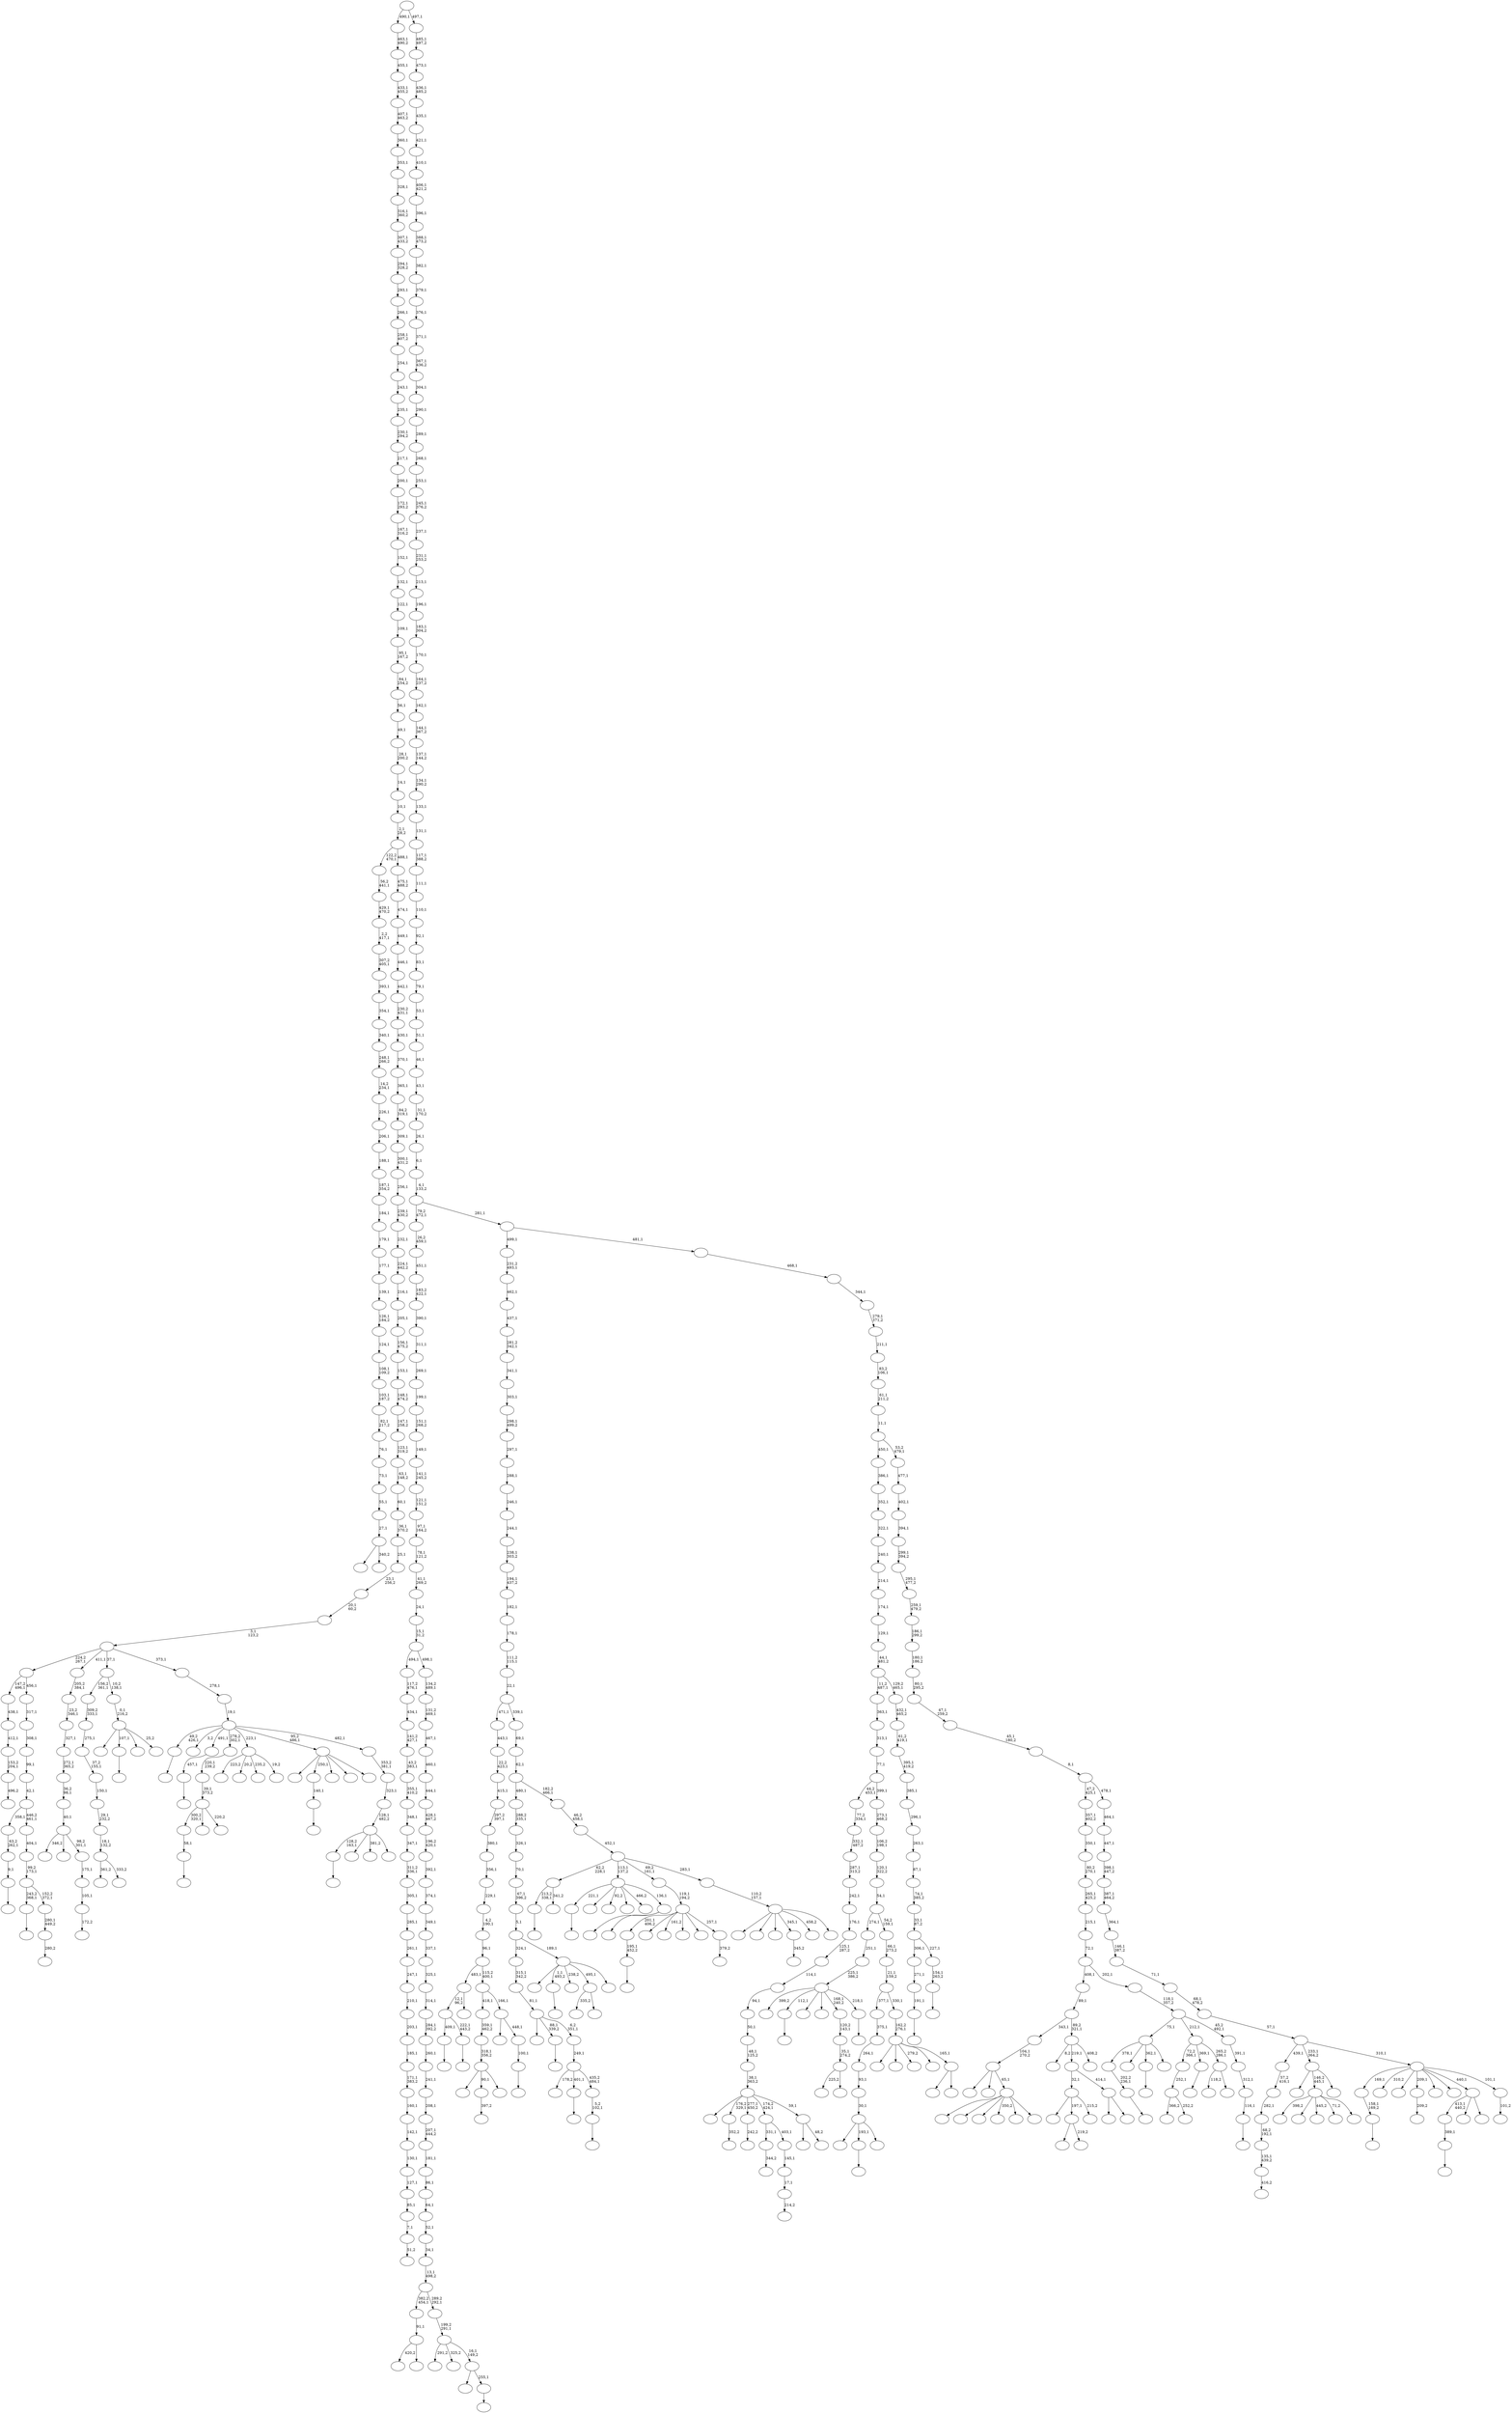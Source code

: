 digraph T {
	650 [label=""]
	649 [label=""]
	648 [label=""]
	647 [label=""]
	646 [label=""]
	645 [label=""]
	644 [label=""]
	643 [label=""]
	642 [label=""]
	641 [label=""]
	640 [label=""]
	639 [label=""]
	638 [label=""]
	637 [label=""]
	636 [label=""]
	635 [label=""]
	634 [label=""]
	633 [label=""]
	632 [label=""]
	631 [label=""]
	630 [label=""]
	629 [label=""]
	628 [label=""]
	627 [label=""]
	626 [label=""]
	625 [label=""]
	624 [label=""]
	623 [label=""]
	622 [label=""]
	621 [label=""]
	620 [label=""]
	619 [label=""]
	618 [label=""]
	617 [label=""]
	616 [label=""]
	615 [label=""]
	614 [label=""]
	613 [label=""]
	612 [label=""]
	611 [label=""]
	610 [label=""]
	609 [label=""]
	608 [label=""]
	607 [label=""]
	606 [label=""]
	605 [label=""]
	604 [label=""]
	603 [label=""]
	602 [label=""]
	601 [label=""]
	600 [label=""]
	599 [label=""]
	598 [label=""]
	597 [label=""]
	596 [label=""]
	595 [label=""]
	594 [label=""]
	593 [label=""]
	592 [label=""]
	591 [label=""]
	590 [label=""]
	589 [label=""]
	588 [label=""]
	587 [label=""]
	586 [label=""]
	585 [label=""]
	584 [label=""]
	583 [label=""]
	582 [label=""]
	581 [label=""]
	580 [label=""]
	579 [label=""]
	578 [label=""]
	577 [label=""]
	576 [label=""]
	575 [label=""]
	574 [label=""]
	573 [label=""]
	572 [label=""]
	571 [label=""]
	570 [label=""]
	569 [label=""]
	568 [label=""]
	567 [label=""]
	566 [label=""]
	565 [label=""]
	564 [label=""]
	563 [label=""]
	562 [label=""]
	561 [label=""]
	560 [label=""]
	559 [label=""]
	558 [label=""]
	557 [label=""]
	556 [label=""]
	555 [label=""]
	554 [label=""]
	553 [label=""]
	552 [label=""]
	551 [label=""]
	550 [label=""]
	549 [label=""]
	548 [label=""]
	547 [label=""]
	546 [label=""]
	545 [label=""]
	544 [label=""]
	543 [label=""]
	542 [label=""]
	541 [label=""]
	540 [label=""]
	539 [label=""]
	538 [label=""]
	537 [label=""]
	536 [label=""]
	535 [label=""]
	534 [label=""]
	533 [label=""]
	532 [label=""]
	531 [label=""]
	530 [label=""]
	529 [label=""]
	528 [label=""]
	527 [label=""]
	526 [label=""]
	525 [label=""]
	524 [label=""]
	523 [label=""]
	522 [label=""]
	521 [label=""]
	520 [label=""]
	519 [label=""]
	518 [label=""]
	517 [label=""]
	516 [label=""]
	515 [label=""]
	514 [label=""]
	513 [label=""]
	512 [label=""]
	511 [label=""]
	510 [label=""]
	509 [label=""]
	508 [label=""]
	507 [label=""]
	506 [label=""]
	505 [label=""]
	504 [label=""]
	503 [label=""]
	502 [label=""]
	501 [label=""]
	500 [label=""]
	499 [label=""]
	498 [label=""]
	497 [label=""]
	496 [label=""]
	495 [label=""]
	494 [label=""]
	493 [label=""]
	492 [label=""]
	491 [label=""]
	490 [label=""]
	489 [label=""]
	488 [label=""]
	487 [label=""]
	486 [label=""]
	485 [label=""]
	484 [label=""]
	483 [label=""]
	482 [label=""]
	481 [label=""]
	480 [label=""]
	479 [label=""]
	478 [label=""]
	477 [label=""]
	476 [label=""]
	475 [label=""]
	474 [label=""]
	473 [label=""]
	472 [label=""]
	471 [label=""]
	470 [label=""]
	469 [label=""]
	468 [label=""]
	467 [label=""]
	466 [label=""]
	465 [label=""]
	464 [label=""]
	463 [label=""]
	462 [label=""]
	461 [label=""]
	460 [label=""]
	459 [label=""]
	458 [label=""]
	457 [label=""]
	456 [label=""]
	455 [label=""]
	454 [label=""]
	453 [label=""]
	452 [label=""]
	451 [label=""]
	450 [label=""]
	449 [label=""]
	448 [label=""]
	447 [label=""]
	446 [label=""]
	445 [label=""]
	444 [label=""]
	443 [label=""]
	442 [label=""]
	441 [label=""]
	440 [label=""]
	439 [label=""]
	438 [label=""]
	437 [label=""]
	436 [label=""]
	435 [label=""]
	434 [label=""]
	433 [label=""]
	432 [label=""]
	431 [label=""]
	430 [label=""]
	429 [label=""]
	428 [label=""]
	427 [label=""]
	426 [label=""]
	425 [label=""]
	424 [label=""]
	423 [label=""]
	422 [label=""]
	421 [label=""]
	420 [label=""]
	419 [label=""]
	418 [label=""]
	417 [label=""]
	416 [label=""]
	415 [label=""]
	414 [label=""]
	413 [label=""]
	412 [label=""]
	411 [label=""]
	410 [label=""]
	409 [label=""]
	408 [label=""]
	407 [label=""]
	406 [label=""]
	405 [label=""]
	404 [label=""]
	403 [label=""]
	402 [label=""]
	401 [label=""]
	400 [label=""]
	399 [label=""]
	398 [label=""]
	397 [label=""]
	396 [label=""]
	395 [label=""]
	394 [label=""]
	393 [label=""]
	392 [label=""]
	391 [label=""]
	390 [label=""]
	389 [label=""]
	388 [label=""]
	387 [label=""]
	386 [label=""]
	385 [label=""]
	384 [label=""]
	383 [label=""]
	382 [label=""]
	381 [label=""]
	380 [label=""]
	379 [label=""]
	378 [label=""]
	377 [label=""]
	376 [label=""]
	375 [label=""]
	374 [label=""]
	373 [label=""]
	372 [label=""]
	371 [label=""]
	370 [label=""]
	369 [label=""]
	368 [label=""]
	367 [label=""]
	366 [label=""]
	365 [label=""]
	364 [label=""]
	363 [label=""]
	362 [label=""]
	361 [label=""]
	360 [label=""]
	359 [label=""]
	358 [label=""]
	357 [label=""]
	356 [label=""]
	355 [label=""]
	354 [label=""]
	353 [label=""]
	352 [label=""]
	351 [label=""]
	350 [label=""]
	349 [label=""]
	348 [label=""]
	347 [label=""]
	346 [label=""]
	345 [label=""]
	344 [label=""]
	343 [label=""]
	342 [label=""]
	341 [label=""]
	340 [label=""]
	339 [label=""]
	338 [label=""]
	337 [label=""]
	336 [label=""]
	335 [label=""]
	334 [label=""]
	333 [label=""]
	332 [label=""]
	331 [label=""]
	330 [label=""]
	329 [label=""]
	328 [label=""]
	327 [label=""]
	326 [label=""]
	325 [label=""]
	324 [label=""]
	323 [label=""]
	322 [label=""]
	321 [label=""]
	320 [label=""]
	319 [label=""]
	318 [label=""]
	317 [label=""]
	316 [label=""]
	315 [label=""]
	314 [label=""]
	313 [label=""]
	312 [label=""]
	311 [label=""]
	310 [label=""]
	309 [label=""]
	308 [label=""]
	307 [label=""]
	306 [label=""]
	305 [label=""]
	304 [label=""]
	303 [label=""]
	302 [label=""]
	301 [label=""]
	300 [label=""]
	299 [label=""]
	298 [label=""]
	297 [label=""]
	296 [label=""]
	295 [label=""]
	294 [label=""]
	293 [label=""]
	292 [label=""]
	291 [label=""]
	290 [label=""]
	289 [label=""]
	288 [label=""]
	287 [label=""]
	286 [label=""]
	285 [label=""]
	284 [label=""]
	283 [label=""]
	282 [label=""]
	281 [label=""]
	280 [label=""]
	279 [label=""]
	278 [label=""]
	277 [label=""]
	276 [label=""]
	275 [label=""]
	274 [label=""]
	273 [label=""]
	272 [label=""]
	271 [label=""]
	270 [label=""]
	269 [label=""]
	268 [label=""]
	267 [label=""]
	266 [label=""]
	265 [label=""]
	264 [label=""]
	263 [label=""]
	262 [label=""]
	261 [label=""]
	260 [label=""]
	259 [label=""]
	258 [label=""]
	257 [label=""]
	256 [label=""]
	255 [label=""]
	254 [label=""]
	253 [label=""]
	252 [label=""]
	251 [label=""]
	250 [label=""]
	249 [label=""]
	248 [label=""]
	247 [label=""]
	246 [label=""]
	245 [label=""]
	244 [label=""]
	243 [label=""]
	242 [label=""]
	241 [label=""]
	240 [label=""]
	239 [label=""]
	238 [label=""]
	237 [label=""]
	236 [label=""]
	235 [label=""]
	234 [label=""]
	233 [label=""]
	232 [label=""]
	231 [label=""]
	230 [label=""]
	229 [label=""]
	228 [label=""]
	227 [label=""]
	226 [label=""]
	225 [label=""]
	224 [label=""]
	223 [label=""]
	222 [label=""]
	221 [label=""]
	220 [label=""]
	219 [label=""]
	218 [label=""]
	217 [label=""]
	216 [label=""]
	215 [label=""]
	214 [label=""]
	213 [label=""]
	212 [label=""]
	211 [label=""]
	210 [label=""]
	209 [label=""]
	208 [label=""]
	207 [label=""]
	206 [label=""]
	205 [label=""]
	204 [label=""]
	203 [label=""]
	202 [label=""]
	201 [label=""]
	200 [label=""]
	199 [label=""]
	198 [label=""]
	197 [label=""]
	196 [label=""]
	195 [label=""]
	194 [label=""]
	193 [label=""]
	192 [label=""]
	191 [label=""]
	190 [label=""]
	189 [label=""]
	188 [label=""]
	187 [label=""]
	186 [label=""]
	185 [label=""]
	184 [label=""]
	183 [label=""]
	182 [label=""]
	181 [label=""]
	180 [label=""]
	179 [label=""]
	178 [label=""]
	177 [label=""]
	176 [label=""]
	175 [label=""]
	174 [label=""]
	173 [label=""]
	172 [label=""]
	171 [label=""]
	170 [label=""]
	169 [label=""]
	168 [label=""]
	167 [label=""]
	166 [label=""]
	165 [label=""]
	164 [label=""]
	163 [label=""]
	162 [label=""]
	161 [label=""]
	160 [label=""]
	159 [label=""]
	158 [label=""]
	157 [label=""]
	156 [label=""]
	155 [label=""]
	154 [label=""]
	153 [label=""]
	152 [label=""]
	151 [label=""]
	150 [label=""]
	149 [label=""]
	148 [label=""]
	147 [label=""]
	146 [label=""]
	145 [label=""]
	144 [label=""]
	143 [label=""]
	142 [label=""]
	141 [label=""]
	140 [label=""]
	139 [label=""]
	138 [label=""]
	137 [label=""]
	136 [label=""]
	135 [label=""]
	134 [label=""]
	133 [label=""]
	132 [label=""]
	131 [label=""]
	130 [label=""]
	129 [label=""]
	128 [label=""]
	127 [label=""]
	126 [label=""]
	125 [label=""]
	124 [label=""]
	123 [label=""]
	122 [label=""]
	121 [label=""]
	120 [label=""]
	119 [label=""]
	118 [label=""]
	117 [label=""]
	116 [label=""]
	115 [label=""]
	114 [label=""]
	113 [label=""]
	112 [label=""]
	111 [label=""]
	110 [label=""]
	109 [label=""]
	108 [label=""]
	107 [label=""]
	106 [label=""]
	105 [label=""]
	104 [label=""]
	103 [label=""]
	102 [label=""]
	101 [label=""]
	100 [label=""]
	99 [label=""]
	98 [label=""]
	97 [label=""]
	96 [label=""]
	95 [label=""]
	94 [label=""]
	93 [label=""]
	92 [label=""]
	91 [label=""]
	90 [label=""]
	89 [label=""]
	88 [label=""]
	87 [label=""]
	86 [label=""]
	85 [label=""]
	84 [label=""]
	83 [label=""]
	82 [label=""]
	81 [label=""]
	80 [label=""]
	79 [label=""]
	78 [label=""]
	77 [label=""]
	76 [label=""]
	75 [label=""]
	74 [label=""]
	73 [label=""]
	72 [label=""]
	71 [label=""]
	70 [label=""]
	69 [label=""]
	68 [label=""]
	67 [label=""]
	66 [label=""]
	65 [label=""]
	64 [label=""]
	63 [label=""]
	62 [label=""]
	61 [label=""]
	60 [label=""]
	59 [label=""]
	58 [label=""]
	57 [label=""]
	56 [label=""]
	55 [label=""]
	54 [label=""]
	53 [label=""]
	52 [label=""]
	51 [label=""]
	50 [label=""]
	49 [label=""]
	48 [label=""]
	47 [label=""]
	46 [label=""]
	45 [label=""]
	44 [label=""]
	43 [label=""]
	42 [label=""]
	41 [label=""]
	40 [label=""]
	39 [label=""]
	38 [label=""]
	37 [label=""]
	36 [label=""]
	35 [label=""]
	34 [label=""]
	33 [label=""]
	32 [label=""]
	31 [label=""]
	30 [label=""]
	29 [label=""]
	28 [label=""]
	27 [label=""]
	26 [label=""]
	25 [label=""]
	24 [label=""]
	23 [label=""]
	22 [label=""]
	21 [label=""]
	20 [label=""]
	19 [label=""]
	18 [label=""]
	17 [label=""]
	16 [label=""]
	15 [label=""]
	14 [label=""]
	13 [label=""]
	12 [label=""]
	11 [label=""]
	10 [label=""]
	9 [label=""]
	8 [label=""]
	7 [label=""]
	6 [label=""]
	5 [label=""]
	4 [label=""]
	3 [label=""]
	2 [label=""]
	1 [label=""]
	0 [label=""]
	646 -> 647 [label=""]
	644 -> 645 [label=""]
	643 -> 644 [label="389,1"]
	641 -> 642 [label=""]
	637 -> 638 [label=""]
	630 -> 631 [label=""]
	629 -> 646 [label="409,1"]
	629 -> 630 [label="222,1\n443,2"]
	626 -> 627 [label=""]
	619 -> 620 [label=""]
	618 -> 619 [label="191,1"]
	617 -> 618 [label="271,1"]
	614 -> 615 [label=""]
	608 -> 621 [label="420,2"]
	608 -> 609 [label=""]
	607 -> 608 [label="91,1"]
	599 -> 600 [label="344,2"]
	595 -> 596 [label=""]
	594 -> 595 [label="58,1"]
	592 -> 593 [label="496,2"]
	591 -> 592 [label="153,2\n204,1"]
	590 -> 591 [label="412,1"]
	589 -> 590 [label="438,1"]
	587 -> 588 [label=""]
	585 -> 605 [label=""]
	585 -> 587 [label="193,1"]
	585 -> 586 [label=""]
	584 -> 585 [label="30,1"]
	583 -> 584 [label="93,1"]
	582 -> 583 [label="264,1"]
	581 -> 582 [label="375,1"]
	575 -> 576 [label=""]
	574 -> 575 [label="9,1"]
	573 -> 574 [label="63,2\n262,1"]
	571 -> 572 [label=""]
	568 -> 569 [label="51,2"]
	567 -> 568 [label="7,1"]
	566 -> 567 [label="85,1"]
	565 -> 566 [label="127,1"]
	564 -> 565 [label="130,1"]
	563 -> 564 [label="142,1"]
	562 -> 563 [label="160,1"]
	561 -> 562 [label="171,1\n383,2"]
	560 -> 561 [label="185,1"]
	559 -> 560 [label="203,1"]
	558 -> 559 [label="210,1"]
	557 -> 558 [label="247,1"]
	556 -> 557 [label="261,1"]
	555 -> 556 [label="285,1"]
	554 -> 555 [label="305,1"]
	553 -> 554 [label="311,2\n336,1"]
	552 -> 553 [label="347,1"]
	551 -> 552 [label="348,1"]
	550 -> 551 [label="355,1\n410,2"]
	549 -> 550 [label="43,2\n383,1"]
	548 -> 549 [label="141,2\n427,1"]
	547 -> 548 [label="434,1"]
	546 -> 547 [label="117,2\n476,1"]
	544 -> 632 [label="335,2"]
	544 -> 545 [label=""]
	541 -> 542 [label=""]
	539 -> 603 [label="366,2"]
	539 -> 540 [label="252,2"]
	538 -> 539 [label="252,1"]
	534 -> 535 [label=""]
	533 -> 534 [label="158,1\n169,2"]
	531 -> 606 [label=""]
	531 -> 532 [label="340,2"]
	530 -> 531 [label="27,1"]
	529 -> 530 [label="55,1"]
	528 -> 529 [label="73,1"]
	527 -> 528 [label="76,1"]
	526 -> 527 [label="82,1\n217,2"]
	525 -> 526 [label="103,1\n187,2"]
	524 -> 525 [label="108,1\n109,2"]
	523 -> 524 [label="124,1"]
	522 -> 523 [label="126,1\n184,2"]
	521 -> 522 [label="139,1"]
	520 -> 521 [label="177,1"]
	519 -> 520 [label="179,1"]
	518 -> 519 [label="184,1"]
	517 -> 518 [label="187,1\n354,2"]
	516 -> 517 [label="188,1"]
	515 -> 516 [label="206,1"]
	514 -> 515 [label="226,1"]
	513 -> 514 [label="14,2\n234,1"]
	512 -> 513 [label="248,1\n266,2"]
	511 -> 512 [label="340,1"]
	510 -> 511 [label="354,1"]
	509 -> 510 [label="393,1"]
	508 -> 509 [label="307,2\n405,1"]
	507 -> 508 [label="2,2\n417,1"]
	506 -> 507 [label="429,1\n470,2"]
	505 -> 506 [label="56,2\n441,1"]
	503 -> 504 [label=""]
	500 -> 501 [label="280,2"]
	499 -> 500 [label="280,1\n449,2"]
	498 -> 541 [label="243,2\n368,1"]
	498 -> 499 [label="152,2\n372,1"]
	497 -> 498 [label="99,2\n173,1"]
	496 -> 497 [label="404,1"]
	495 -> 573 [label="358,1"]
	495 -> 496 [label="446,2\n461,1"]
	494 -> 495 [label="42,1"]
	493 -> 494 [label="99,1"]
	492 -> 493 [label="308,1"]
	491 -> 492 [label="317,1"]
	490 -> 589 [label="147,2\n496,1"]
	490 -> 491 [label="456,1"]
	488 -> 489 [label=""]
	486 -> 626 [label="213,2\n338,1"]
	486 -> 487 [label="341,2"]
	483 -> 484 [label=""]
	482 -> 483 [label="5,2\n102,1"]
	481 -> 536 [label="178,2"]
	481 -> 488 [label="401,1"]
	481 -> 482 [label="435,2\n484,1"]
	480 -> 481 [label="249,1"]
	479 -> 640 [label=""]
	479 -> 571 [label="88,1\n339,2"]
	479 -> 480 [label="6,2\n351,1"]
	478 -> 479 [label="81,1"]
	477 -> 478 [label="315,1\n342,2"]
	475 -> 476 [label=""]
	471 -> 472 [label=""]
	469 -> 470 [label="345,2"]
	460 -> 461 [label=""]
	459 -> 460 [label="195,1\n452,2"]
	457 -> 458 [label="209,2"]
	454 -> 455 [label=""]
	453 -> 454 [label="457,1"]
	450 -> 451 [label=""]
	449 -> 450 [label="202,2\n236,1"]
	447 -> 448 [label="416,2"]
	446 -> 447 [label="135,1\n439,2"]
	445 -> 446 [label="68,2\n192,1"]
	444 -> 445 [label="282,1"]
	443 -> 444 [label="57,2\n416,1"]
	441 -> 442 [label="352,2"]
	439 -> 594 [label="300,2\n320,1"]
	439 -> 485 [label=""]
	439 -> 440 [label="220,2"]
	438 -> 439 [label="39,1\n373,2"]
	437 -> 438 [label="220,1\n239,2"]
	435 -> 436 [label="242,2"]
	428 -> 623 [label=""]
	428 -> 429 [label="219,2"]
	426 -> 427 [label=""]
	422 -> 423 [label=""]
	421 -> 422 [label="140,1"]
	419 -> 420 [label="214,2"]
	418 -> 419 [label="17,1"]
	417 -> 418 [label="145,1"]
	416 -> 599 [label="331,1"]
	416 -> 417 [label="403,1"]
	414 -> 415 [label="397,2"]
	411 -> 636 [label="398,2"]
	411 -> 634 [label=""]
	411 -> 633 [label="445,2"]
	411 -> 577 [label="71,2"]
	411 -> 412 [label=""]
	409 -> 410 [label=""]
	407 -> 408 [label=""]
	406 -> 434 [label=""]
	406 -> 407 [label="255,1"]
	405 -> 466 [label="291,2"]
	405 -> 413 [label="325,2"]
	405 -> 406 [label="16,1\n149,2"]
	404 -> 405 [label="199,2\n291,1"]
	403 -> 607 [label="382,2\n454,1"]
	403 -> 404 [label="289,2\n292,1"]
	402 -> 403 [label="13,1\n498,2"]
	401 -> 402 [label="34,1"]
	400 -> 401 [label="52,1"]
	399 -> 400 [label="64,1"]
	398 -> 399 [label="86,1"]
	397 -> 398 [label="181,1"]
	396 -> 397 [label="207,1\n444,2"]
	395 -> 396 [label="208,1"]
	394 -> 395 [label="241,1"]
	393 -> 394 [label="260,1"]
	392 -> 393 [label="284,1\n392,2"]
	391 -> 392 [label="314,1"]
	390 -> 391 [label="325,1"]
	389 -> 390 [label="337,1"]
	388 -> 389 [label="349,1"]
	387 -> 388 [label="374,1"]
	386 -> 387 [label="392,1"]
	385 -> 386 [label="196,2\n420,1"]
	384 -> 385 [label="428,1\n467,2"]
	383 -> 384 [label="444,1"]
	382 -> 383 [label="460,1"]
	381 -> 382 [label="467,1"]
	380 -> 381 [label="131,2\n469,1"]
	379 -> 380 [label="134,2\n489,1"]
	378 -> 546 [label="494,1"]
	378 -> 379 [label="498,1"]
	377 -> 378 [label="15,1\n31,2"]
	376 -> 377 [label="24,1"]
	375 -> 376 [label="41,1\n269,2"]
	374 -> 375 [label="78,1\n121,2"]
	373 -> 374 [label="97,1\n164,2"]
	372 -> 373 [label="121,1\n151,2"]
	371 -> 372 [label="141,1\n245,2"]
	370 -> 371 [label="149,1"]
	369 -> 370 [label="151,1\n268,2"]
	368 -> 369 [label="199,1"]
	367 -> 368 [label="269,1"]
	366 -> 367 [label="311,1"]
	365 -> 366 [label="390,1"]
	364 -> 365 [label="183,2\n422,1"]
	363 -> 364 [label="451,1"]
	362 -> 363 [label="26,2\n459,1"]
	355 -> 432 [label="361,2"]
	355 -> 356 [label="333,2"]
	354 -> 355 [label="18,1\n132,2"]
	353 -> 354 [label="29,1\n232,2"]
	352 -> 353 [label="150,1"]
	351 -> 352 [label="37,2\n155,1"]
	350 -> 351 [label="275,1"]
	349 -> 350 [label="309,2\n333,1"]
	346 -> 613 [label=""]
	346 -> 610 [label=""]
	346 -> 467 [label=""]
	346 -> 431 [label="350,2"]
	346 -> 357 [label=""]
	346 -> 347 [label=""]
	345 -> 612 [label=""]
	345 -> 359 [label=""]
	345 -> 346 [label="65,1"]
	344 -> 345 [label="104,1\n270,2"]
	338 -> 449 [label="378,1"]
	338 -> 430 [label=""]
	338 -> 409 [label="362,1"]
	338 -> 339 [label=""]
	334 -> 629 [label="12,1\n96,2"]
	334 -> 335 [label=""]
	332 -> 616 [label="223,2"]
	332 -> 580 [label="20,2"]
	332 -> 360 [label="235,2"]
	332 -> 333 [label="19,2"]
	330 -> 331 [label="172,2"]
	329 -> 330 [label="105,1"]
	328 -> 329 [label="175,1"]
	327 -> 602 [label="346,2"]
	327 -> 358 [label=""]
	327 -> 328 [label="98,2\n301,1"]
	326 -> 327 [label="40,1"]
	325 -> 326 [label="36,2\n98,1"]
	324 -> 325 [label="272,1\n365,2"]
	323 -> 324 [label="327,1"]
	322 -> 323 [label="23,2\n346,1"]
	321 -> 322 [label="205,2\n384,1"]
	317 -> 649 [label=""]
	317 -> 414 [label="90,1"]
	317 -> 318 [label=""]
	316 -> 317 [label="318,1\n356,2"]
	315 -> 316 [label="359,1\n462,2"]
	313 -> 625 [label="118,2"]
	313 -> 314 [label=""]
	312 -> 538 [label="72,2\n366,1"]
	312 -> 503 [label="369,1"]
	312 -> 313 [label="265,2\n286,1"]
	310 -> 320 [label=""]
	310 -> 311 [label="48,2"]
	309 -> 597 [label=""]
	309 -> 441 [label="176,2\n329,1"]
	309 -> 435 [label="277,1\n450,2"]
	309 -> 416 [label="174,2\n424,1"]
	309 -> 310 [label="59,1"]
	308 -> 309 [label="38,1\n363,2"]
	307 -> 308 [label="48,1\n125,2"]
	306 -> 307 [label="50,1"]
	305 -> 306 [label="94,1"]
	304 -> 305 [label="114,1"]
	303 -> 304 [label="125,1\n287,2"]
	302 -> 303 [label="176,1"]
	301 -> 302 [label="242,1"]
	300 -> 301 [label="287,1\n313,2"]
	299 -> 300 [label="332,1\n487,2"]
	298 -> 299 [label="77,2\n334,1"]
	296 -> 474 [label=""]
	296 -> 428 [label="197,1"]
	296 -> 297 [label="215,2"]
	294 -> 643 [label="413,1\n440,2"]
	294 -> 570 [label=""]
	294 -> 295 [label=""]
	290 -> 648 [label="225,2"]
	290 -> 291 [label=""]
	289 -> 290 [label="35,1\n274,2"]
	288 -> 289 [label="120,2\n143,1"]
	286 -> 639 [label=""]
	286 -> 287 [label=""]
	285 -> 296 [label="32,1"]
	285 -> 286 [label="414,1"]
	283 -> 598 [label=""]
	283 -> 421 [label="250,1"]
	283 -> 343 [label=""]
	283 -> 292 [label=""]
	283 -> 284 [label=""]
	281 -> 650 [label="8,2"]
	281 -> 285 [label="219,1"]
	281 -> 282 [label="408,2"]
	280 -> 344 [label="343,1"]
	280 -> 281 [label="89,2\n321,1"]
	279 -> 280 [label="89,1"]
	277 -> 278 [label=""]
	276 -> 277 [label="116,1"]
	275 -> 276 [label="312,1"]
	274 -> 275 [label="391,1"]
	273 -> 338 [label="75,1"]
	273 -> 312 [label="212,1"]
	273 -> 274 [label="45,2\n492,1"]
	272 -> 273 [label="118,1\n357,2"]
	271 -> 279 [label="408,1"]
	271 -> 272 [label="202,1"]
	270 -> 271 [label="72,1"]
	269 -> 270 [label="215,1"]
	268 -> 269 [label="265,1\n425,2"]
	267 -> 268 [label="80,2\n270,1"]
	266 -> 267 [label="350,1"]
	265 -> 266 [label="357,1\n402,2"]
	263 -> 628 [label=""]
	263 -> 475 [label="107,1"]
	263 -> 463 [label=""]
	263 -> 264 [label="25,2"]
	262 -> 263 [label="0,1\n216,2"]
	261 -> 349 [label="156,2\n361,1"]
	261 -> 262 [label="10,2\n138,1"]
	259 -> 624 [label=""]
	259 -> 614 [label="1,1\n493,2"]
	259 -> 579 [label="238,2"]
	259 -> 544 [label="495,1"]
	259 -> 260 [label=""]
	258 -> 477 [label="324,1"]
	258 -> 259 [label="189,1"]
	257 -> 258 [label="5,1"]
	256 -> 257 [label="67,1\n396,2"]
	255 -> 256 [label="70,1"]
	254 -> 255 [label="326,1"]
	253 -> 254 [label="288,2\n335,1"]
	250 -> 251 [label=""]
	249 -> 537 [label="399,2"]
	249 -> 471 [label="112,1"]
	249 -> 341 [label=""]
	249 -> 340 [label=""]
	249 -> 288 [label="168,1\n240,2"]
	249 -> 250 [label="218,1"]
	248 -> 249 [label="225,1\n386,2"]
	247 -> 248 [label="251,1"]
	245 -> 622 [label=""]
	245 -> 246 [label=""]
	244 -> 604 [label=""]
	244 -> 473 [label=""]
	244 -> 433 [label="279,2"]
	244 -> 252 [label=""]
	244 -> 245 [label="165,1"]
	243 -> 244 [label="162,2\n276,1"]
	242 -> 581 [label="377,1"]
	242 -> 243 [label="330,1"]
	241 -> 242 [label="21,1\n159,2"]
	240 -> 241 [label="66,1\n273,2"]
	239 -> 247 [label="274,1"]
	239 -> 240 [label="54,2\n159,1"]
	238 -> 239 [label="54,1"]
	237 -> 238 [label="120,1\n322,2"]
	236 -> 237 [label="106,2\n198,1"]
	235 -> 236 [label="273,1\n468,2"]
	234 -> 298 [label="44,2\n453,1"]
	234 -> 235 [label="399,1"]
	233 -> 234 [label="77,1"]
	232 -> 233 [label="313,1"]
	231 -> 232 [label="363,1"]
	229 -> 230 [label=""]
	228 -> 229 [label="154,1\n263,2"]
	227 -> 617 [label="306,1"]
	227 -> 228 [label="227,1"]
	226 -> 227 [label="33,1\n87,2"]
	225 -> 226 [label="74,1\n385,2"]
	224 -> 225 [label="87,1"]
	223 -> 224 [label="263,1"]
	222 -> 223 [label="296,1"]
	221 -> 222 [label="385,1"]
	220 -> 221 [label="395,1\n419,2"]
	219 -> 220 [label="61,2\n419,1"]
	218 -> 219 [label="432,1\n465,2"]
	217 -> 231 [label="11,2\n487,1"]
	217 -> 218 [label="129,2\n465,1"]
	216 -> 217 [label="44,1\n481,2"]
	215 -> 216 [label="129,1"]
	214 -> 215 [label="174,1"]
	213 -> 214 [label="214,1"]
	212 -> 213 [label="240,1"]
	211 -> 212 [label="322,1"]
	210 -> 211 [label="352,1"]
	209 -> 210 [label="386,1"]
	207 -> 464 [label=""]
	207 -> 411 [label="146,2\n445,1"]
	207 -> 208 [label=""]
	205 -> 336 [label=""]
	205 -> 206 [label=""]
	204 -> 637 [label="221,1"]
	204 -> 611 [label=""]
	204 -> 543 [label="92,2"]
	204 -> 456 [label=""]
	204 -> 342 [label="466,2"]
	204 -> 205 [label="136,1"]
	201 -> 202 [label=""]
	200 -> 201 [label="100,1"]
	199 -> 635 [label=""]
	199 -> 200 [label="448,1"]
	198 -> 315 [label="418,1"]
	198 -> 199 [label="166,1"]
	197 -> 334 [label="483,1"]
	197 -> 198 [label="115,2\n400,1"]
	196 -> 197 [label="96,1"]
	195 -> 196 [label="4,2\n190,1"]
	194 -> 195 [label="229,1"]
	193 -> 194 [label="356,1"]
	192 -> 193 [label="380,1"]
	191 -> 192 [label="297,2\n397,1"]
	190 -> 191 [label="415,1"]
	189 -> 190 [label="22,2\n423,1"]
	188 -> 189 [label="443,1"]
	186 -> 187 [label="379,2"]
	185 -> 459 [label="201,1\n406,2"]
	185 -> 424 [label=""]
	185 -> 319 [label="161,2"]
	185 -> 293 [label=""]
	185 -> 203 [label=""]
	185 -> 186 [label="257,1"]
	184 -> 185 [label="119,1\n194,2"]
	182 -> 426 [label="128,2\n163,1"]
	182 -> 425 [label=""]
	182 -> 348 [label="381,2"]
	182 -> 183 [label=""]
	181 -> 182 [label="128,1\n482,2"]
	180 -> 181 [label="323,1"]
	179 -> 180 [label="353,2\n381,1"]
	178 -> 641 [label="49,2\n426,1"]
	178 -> 468 [label="3,2"]
	178 -> 453 [label="491,1"]
	178 -> 437 [label="278,2\n302,1"]
	178 -> 332 [label="223,1"]
	178 -> 283 [label="95,2\n486,1"]
	178 -> 179 [label="482,1"]
	177 -> 178 [label="19,1"]
	176 -> 177 [label="278,1"]
	175 -> 490 [label="224,2\n267,1"]
	175 -> 321 [label="411,1"]
	175 -> 261 [label="37,1"]
	175 -> 176 [label="373,1"]
	174 -> 175 [label="3,1\n123,2"]
	173 -> 174 [label="20,1\n60,2"]
	172 -> 173 [label="23,1\n256,2"]
	171 -> 172 [label="25,1"]
	170 -> 171 [label="36,1\n370,2"]
	169 -> 170 [label="60,1"]
	168 -> 169 [label="63,1\n148,2"]
	167 -> 168 [label="123,1\n319,2"]
	166 -> 167 [label="147,1\n258,2"]
	165 -> 166 [label="148,1\n474,2"]
	164 -> 165 [label="153,1"]
	163 -> 164 [label="156,1\n475,2"]
	162 -> 163 [label="205,1"]
	161 -> 162 [label="216,1"]
	160 -> 161 [label="224,1\n442,2"]
	159 -> 160 [label="232,1"]
	158 -> 159 [label="239,1\n430,2"]
	157 -> 158 [label="256,1"]
	156 -> 157 [label="300,1\n431,2"]
	155 -> 156 [label="309,1"]
	154 -> 155 [label="84,2\n319,1"]
	153 -> 154 [label="365,1"]
	152 -> 153 [label="370,1"]
	151 -> 152 [label="430,1"]
	150 -> 151 [label="230,2\n431,1"]
	149 -> 150 [label="442,1"]
	148 -> 149 [label="446,1"]
	147 -> 148 [label="449,1"]
	146 -> 147 [label="474,1"]
	145 -> 146 [label="475,1\n488,2"]
	144 -> 505 [label="122,2\n470,1"]
	144 -> 145 [label="488,1"]
	143 -> 144 [label="2,1\n28,2"]
	142 -> 143 [label="10,1"]
	141 -> 142 [label="14,1"]
	140 -> 141 [label="28,1\n200,2"]
	139 -> 140 [label="49,1"]
	138 -> 139 [label="56,1"]
	137 -> 138 [label="84,1\n254,2"]
	136 -> 137 [label="95,1\n167,2"]
	135 -> 136 [label="109,1"]
	134 -> 135 [label="122,1"]
	133 -> 134 [label="132,1"]
	132 -> 133 [label="152,1"]
	131 -> 132 [label="167,1\n316,2"]
	130 -> 131 [label="172,1\n293,2"]
	129 -> 130 [label="200,1"]
	128 -> 129 [label="217,1"]
	127 -> 128 [label="230,1\n294,2"]
	126 -> 127 [label="235,1"]
	125 -> 126 [label="243,1"]
	124 -> 125 [label="254,1"]
	123 -> 124 [label="258,1\n407,2"]
	122 -> 123 [label="266,1"]
	121 -> 122 [label="293,1"]
	120 -> 121 [label="294,1\n328,2"]
	119 -> 120 [label="307,1\n433,2"]
	118 -> 119 [label="316,1\n360,2"]
	117 -> 118 [label="328,1"]
	116 -> 117 [label="353,1"]
	115 -> 116 [label="360,1"]
	114 -> 115 [label="407,1\n463,2"]
	113 -> 114 [label="433,1\n455,2"]
	112 -> 113 [label="455,1"]
	111 -> 112 [label="463,1\n490,2"]
	109 -> 601 [label=""]
	109 -> 578 [label=""]
	109 -> 502 [label=""]
	109 -> 469 [label="345,1"]
	109 -> 361 [label="458,2"]
	109 -> 110 [label=""]
	108 -> 109 [label="110,2\n157,1"]
	107 -> 486 [label="62,2\n228,1"]
	107 -> 204 [label="113,1\n137,2"]
	107 -> 184 [label="69,2\n161,1"]
	107 -> 108 [label="283,1"]
	106 -> 107 [label="452,1"]
	105 -> 106 [label="46,2\n458,1"]
	104 -> 253 [label="480,1"]
	104 -> 105 [label="182,2\n466,1"]
	103 -> 104 [label="62,1"]
	102 -> 103 [label="69,1"]
	101 -> 188 [label="471,1"]
	101 -> 102 [label="339,1"]
	100 -> 101 [label="22,1"]
	99 -> 100 [label="111,2\n115,1"]
	98 -> 99 [label="178,1"]
	97 -> 98 [label="182,1"]
	96 -> 97 [label="194,1\n437,2"]
	95 -> 96 [label="238,1\n303,2"]
	94 -> 95 [label="244,1"]
	93 -> 94 [label="246,1"]
	92 -> 93 [label="288,1"]
	91 -> 92 [label="297,1"]
	90 -> 91 [label="298,1\n499,2"]
	89 -> 90 [label="303,1"]
	88 -> 89 [label="341,1"]
	87 -> 88 [label="281,2\n342,1"]
	86 -> 87 [label="437,1"]
	85 -> 86 [label="462,1"]
	84 -> 85 [label="231,2\n493,1"]
	82 -> 83 [label="101,2"]
	81 -> 533 [label="169,1"]
	81 -> 465 [label="310,2"]
	81 -> 462 [label=""]
	81 -> 457 [label="209,1"]
	81 -> 452 [label=""]
	81 -> 337 [label=""]
	81 -> 294 [label="440,1"]
	81 -> 82 [label="101,1"]
	80 -> 443 [label="439,1"]
	80 -> 207 [label="233,1\n364,2"]
	80 -> 81 [label="310,1"]
	79 -> 80 [label="57,1"]
	78 -> 79 [label="68,1\n478,2"]
	77 -> 78 [label="71,1"]
	76 -> 77 [label="146,1\n387,2"]
	75 -> 76 [label="364,1"]
	74 -> 75 [label="387,1\n464,2"]
	73 -> 74 [label="398,1\n447,2"]
	72 -> 73 [label="447,1"]
	71 -> 72 [label="464,1"]
	70 -> 265 [label="47,2\n425,1"]
	70 -> 71 [label="478,1"]
	69 -> 70 [label="8,1"]
	68 -> 69 [label="45,1\n180,2"]
	67 -> 68 [label="47,1\n259,2"]
	66 -> 67 [label="80,1\n295,2"]
	65 -> 66 [label="180,1\n186,2"]
	64 -> 65 [label="186,1\n299,2"]
	63 -> 64 [label="259,1\n479,2"]
	62 -> 63 [label="295,1\n477,2"]
	61 -> 62 [label="299,1\n394,2"]
	60 -> 61 [label="394,1"]
	59 -> 60 [label="402,1"]
	58 -> 59 [label="477,1"]
	57 -> 209 [label="450,1"]
	57 -> 58 [label="53,2\n479,1"]
	56 -> 57 [label="11,1"]
	55 -> 56 [label="61,1\n211,2"]
	54 -> 55 [label="83,2\n106,1"]
	53 -> 54 [label="211,1"]
	52 -> 53 [label="279,1\n371,2"]
	51 -> 52 [label="344,1"]
	50 -> 51 [label="468,1"]
	49 -> 84 [label="499,1"]
	49 -> 50 [label="481,1"]
	48 -> 362 [label="79,2\n472,1"]
	48 -> 49 [label="281,1"]
	47 -> 48 [label="4,1\n133,2"]
	46 -> 47 [label="6,1"]
	45 -> 46 [label="26,1"]
	44 -> 45 [label="31,1\n170,2"]
	43 -> 44 [label="43,1"]
	42 -> 43 [label="46,1"]
	41 -> 42 [label="51,1"]
	40 -> 41 [label="53,1"]
	39 -> 40 [label="79,1"]
	38 -> 39 [label="83,1"]
	37 -> 38 [label="92,1"]
	36 -> 37 [label="110,1"]
	35 -> 36 [label="111,1"]
	34 -> 35 [label="117,1\n388,2"]
	33 -> 34 [label="131,1"]
	32 -> 33 [label="133,1"]
	31 -> 32 [label="134,1\n290,2"]
	30 -> 31 [label="137,1\n144,2"]
	29 -> 30 [label="144,1\n367,2"]
	28 -> 29 [label="162,1"]
	27 -> 28 [label="164,1\n237,2"]
	26 -> 27 [label="170,1"]
	25 -> 26 [label="183,1\n304,2"]
	24 -> 25 [label="196,1"]
	23 -> 24 [label="213,1"]
	22 -> 23 [label="231,1\n253,2"]
	21 -> 22 [label="237,1"]
	20 -> 21 [label="245,1\n376,2"]
	19 -> 20 [label="253,1"]
	18 -> 19 [label="268,1"]
	17 -> 18 [label="289,1"]
	16 -> 17 [label="290,1"]
	15 -> 16 [label="304,1"]
	14 -> 15 [label="367,1\n436,2"]
	13 -> 14 [label="371,1"]
	12 -> 13 [label="376,1"]
	11 -> 12 [label="379,1"]
	10 -> 11 [label="382,1"]
	9 -> 10 [label="388,1\n473,2"]
	8 -> 9 [label="396,1"]
	7 -> 8 [label="406,1\n421,2"]
	6 -> 7 [label="410,1"]
	5 -> 6 [label="421,1"]
	4 -> 5 [label="435,1"]
	3 -> 4 [label="436,1\n485,2"]
	2 -> 3 [label="473,1"]
	1 -> 2 [label="485,1\n497,2"]
	0 -> 111 [label="490,1"]
	0 -> 1 [label="497,1"]
}
